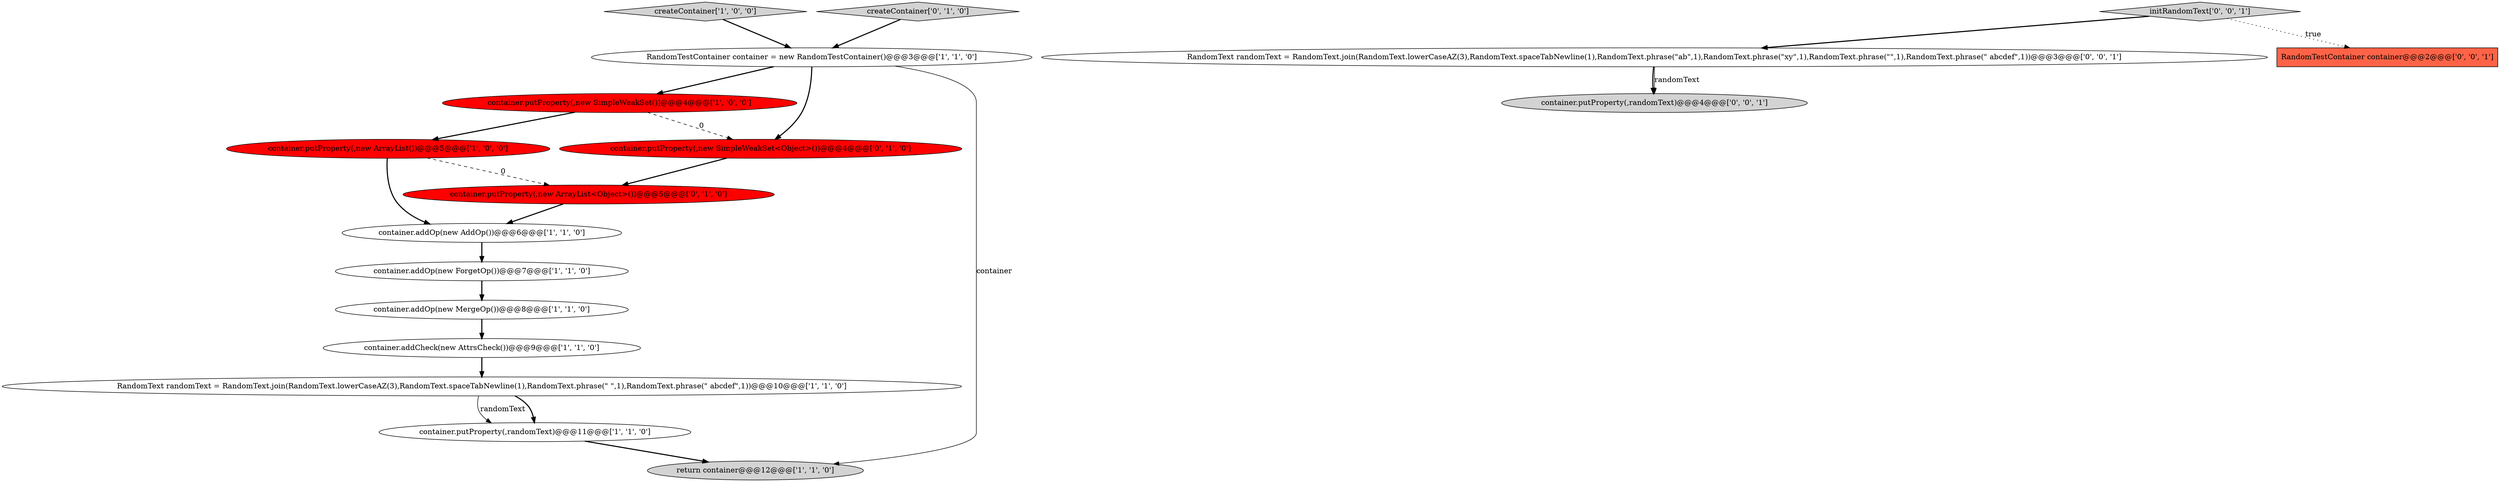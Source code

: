 digraph {
9 [style = filled, label = "container.putProperty(,randomText)@@@11@@@['1', '1', '0']", fillcolor = white, shape = ellipse image = "AAA0AAABBB1BBB"];
3 [style = filled, label = "container.putProperty(,new SimpleWeakSet())@@@4@@@['1', '0', '0']", fillcolor = red, shape = ellipse image = "AAA1AAABBB1BBB"];
12 [style = filled, label = "container.putProperty(,new ArrayList<Object>())@@@5@@@['0', '1', '0']", fillcolor = red, shape = ellipse image = "AAA1AAABBB2BBB"];
7 [style = filled, label = "container.addOp(new ForgetOp())@@@7@@@['1', '1', '0']", fillcolor = white, shape = ellipse image = "AAA0AAABBB1BBB"];
1 [style = filled, label = "container.addCheck(new AttrsCheck())@@@9@@@['1', '1', '0']", fillcolor = white, shape = ellipse image = "AAA0AAABBB1BBB"];
8 [style = filled, label = "createContainer['1', '0', '0']", fillcolor = lightgray, shape = diamond image = "AAA0AAABBB1BBB"];
2 [style = filled, label = "container.addOp(new MergeOp())@@@8@@@['1', '1', '0']", fillcolor = white, shape = ellipse image = "AAA0AAABBB1BBB"];
5 [style = filled, label = "RandomText randomText = RandomText.join(RandomText.lowerCaseAZ(3),RandomText.spaceTabNewline(1),RandomText.phrase(\" \",1),RandomText.phrase(\" abcdef\",1))@@@10@@@['1', '1', '0']", fillcolor = white, shape = ellipse image = "AAA0AAABBB1BBB"];
14 [style = filled, label = "initRandomText['0', '0', '1']", fillcolor = lightgray, shape = diamond image = "AAA0AAABBB3BBB"];
16 [style = filled, label = "RandomText randomText = RandomText.join(RandomText.lowerCaseAZ(3),RandomText.spaceTabNewline(1),RandomText.phrase(\"ab\",1),RandomText.phrase(\"xy\",1),RandomText.phrase(\"\",1),RandomText.phrase(\" abcdef\",1))@@@3@@@['0', '0', '1']", fillcolor = white, shape = ellipse image = "AAA0AAABBB3BBB"];
11 [style = filled, label = "container.putProperty(,new SimpleWeakSet<Object>())@@@4@@@['0', '1', '0']", fillcolor = red, shape = ellipse image = "AAA1AAABBB2BBB"];
0 [style = filled, label = "container.putProperty(,new ArrayList())@@@5@@@['1', '0', '0']", fillcolor = red, shape = ellipse image = "AAA1AAABBB1BBB"];
10 [style = filled, label = "return container@@@12@@@['1', '1', '0']", fillcolor = lightgray, shape = ellipse image = "AAA0AAABBB1BBB"];
17 [style = filled, label = "RandomTestContainer container@@@2@@@['0', '0', '1']", fillcolor = tomato, shape = box image = "AAA0AAABBB3BBB"];
15 [style = filled, label = "container.putProperty(,randomText)@@@4@@@['0', '0', '1']", fillcolor = lightgray, shape = ellipse image = "AAA0AAABBB3BBB"];
13 [style = filled, label = "createContainer['0', '1', '0']", fillcolor = lightgray, shape = diamond image = "AAA0AAABBB2BBB"];
6 [style = filled, label = "RandomTestContainer container = new RandomTestContainer()@@@3@@@['1', '1', '0']", fillcolor = white, shape = ellipse image = "AAA0AAABBB1BBB"];
4 [style = filled, label = "container.addOp(new AddOp())@@@6@@@['1', '1', '0']", fillcolor = white, shape = ellipse image = "AAA0AAABBB1BBB"];
1->5 [style = bold, label=""];
14->16 [style = bold, label=""];
6->3 [style = bold, label=""];
16->15 [style = bold, label=""];
16->15 [style = solid, label="randomText"];
6->10 [style = solid, label="container"];
5->9 [style = bold, label=""];
2->1 [style = bold, label=""];
8->6 [style = bold, label=""];
11->12 [style = bold, label=""];
9->10 [style = bold, label=""];
0->12 [style = dashed, label="0"];
4->7 [style = bold, label=""];
3->0 [style = bold, label=""];
14->17 [style = dotted, label="true"];
5->9 [style = solid, label="randomText"];
12->4 [style = bold, label=""];
0->4 [style = bold, label=""];
7->2 [style = bold, label=""];
6->11 [style = bold, label=""];
13->6 [style = bold, label=""];
3->11 [style = dashed, label="0"];
}
